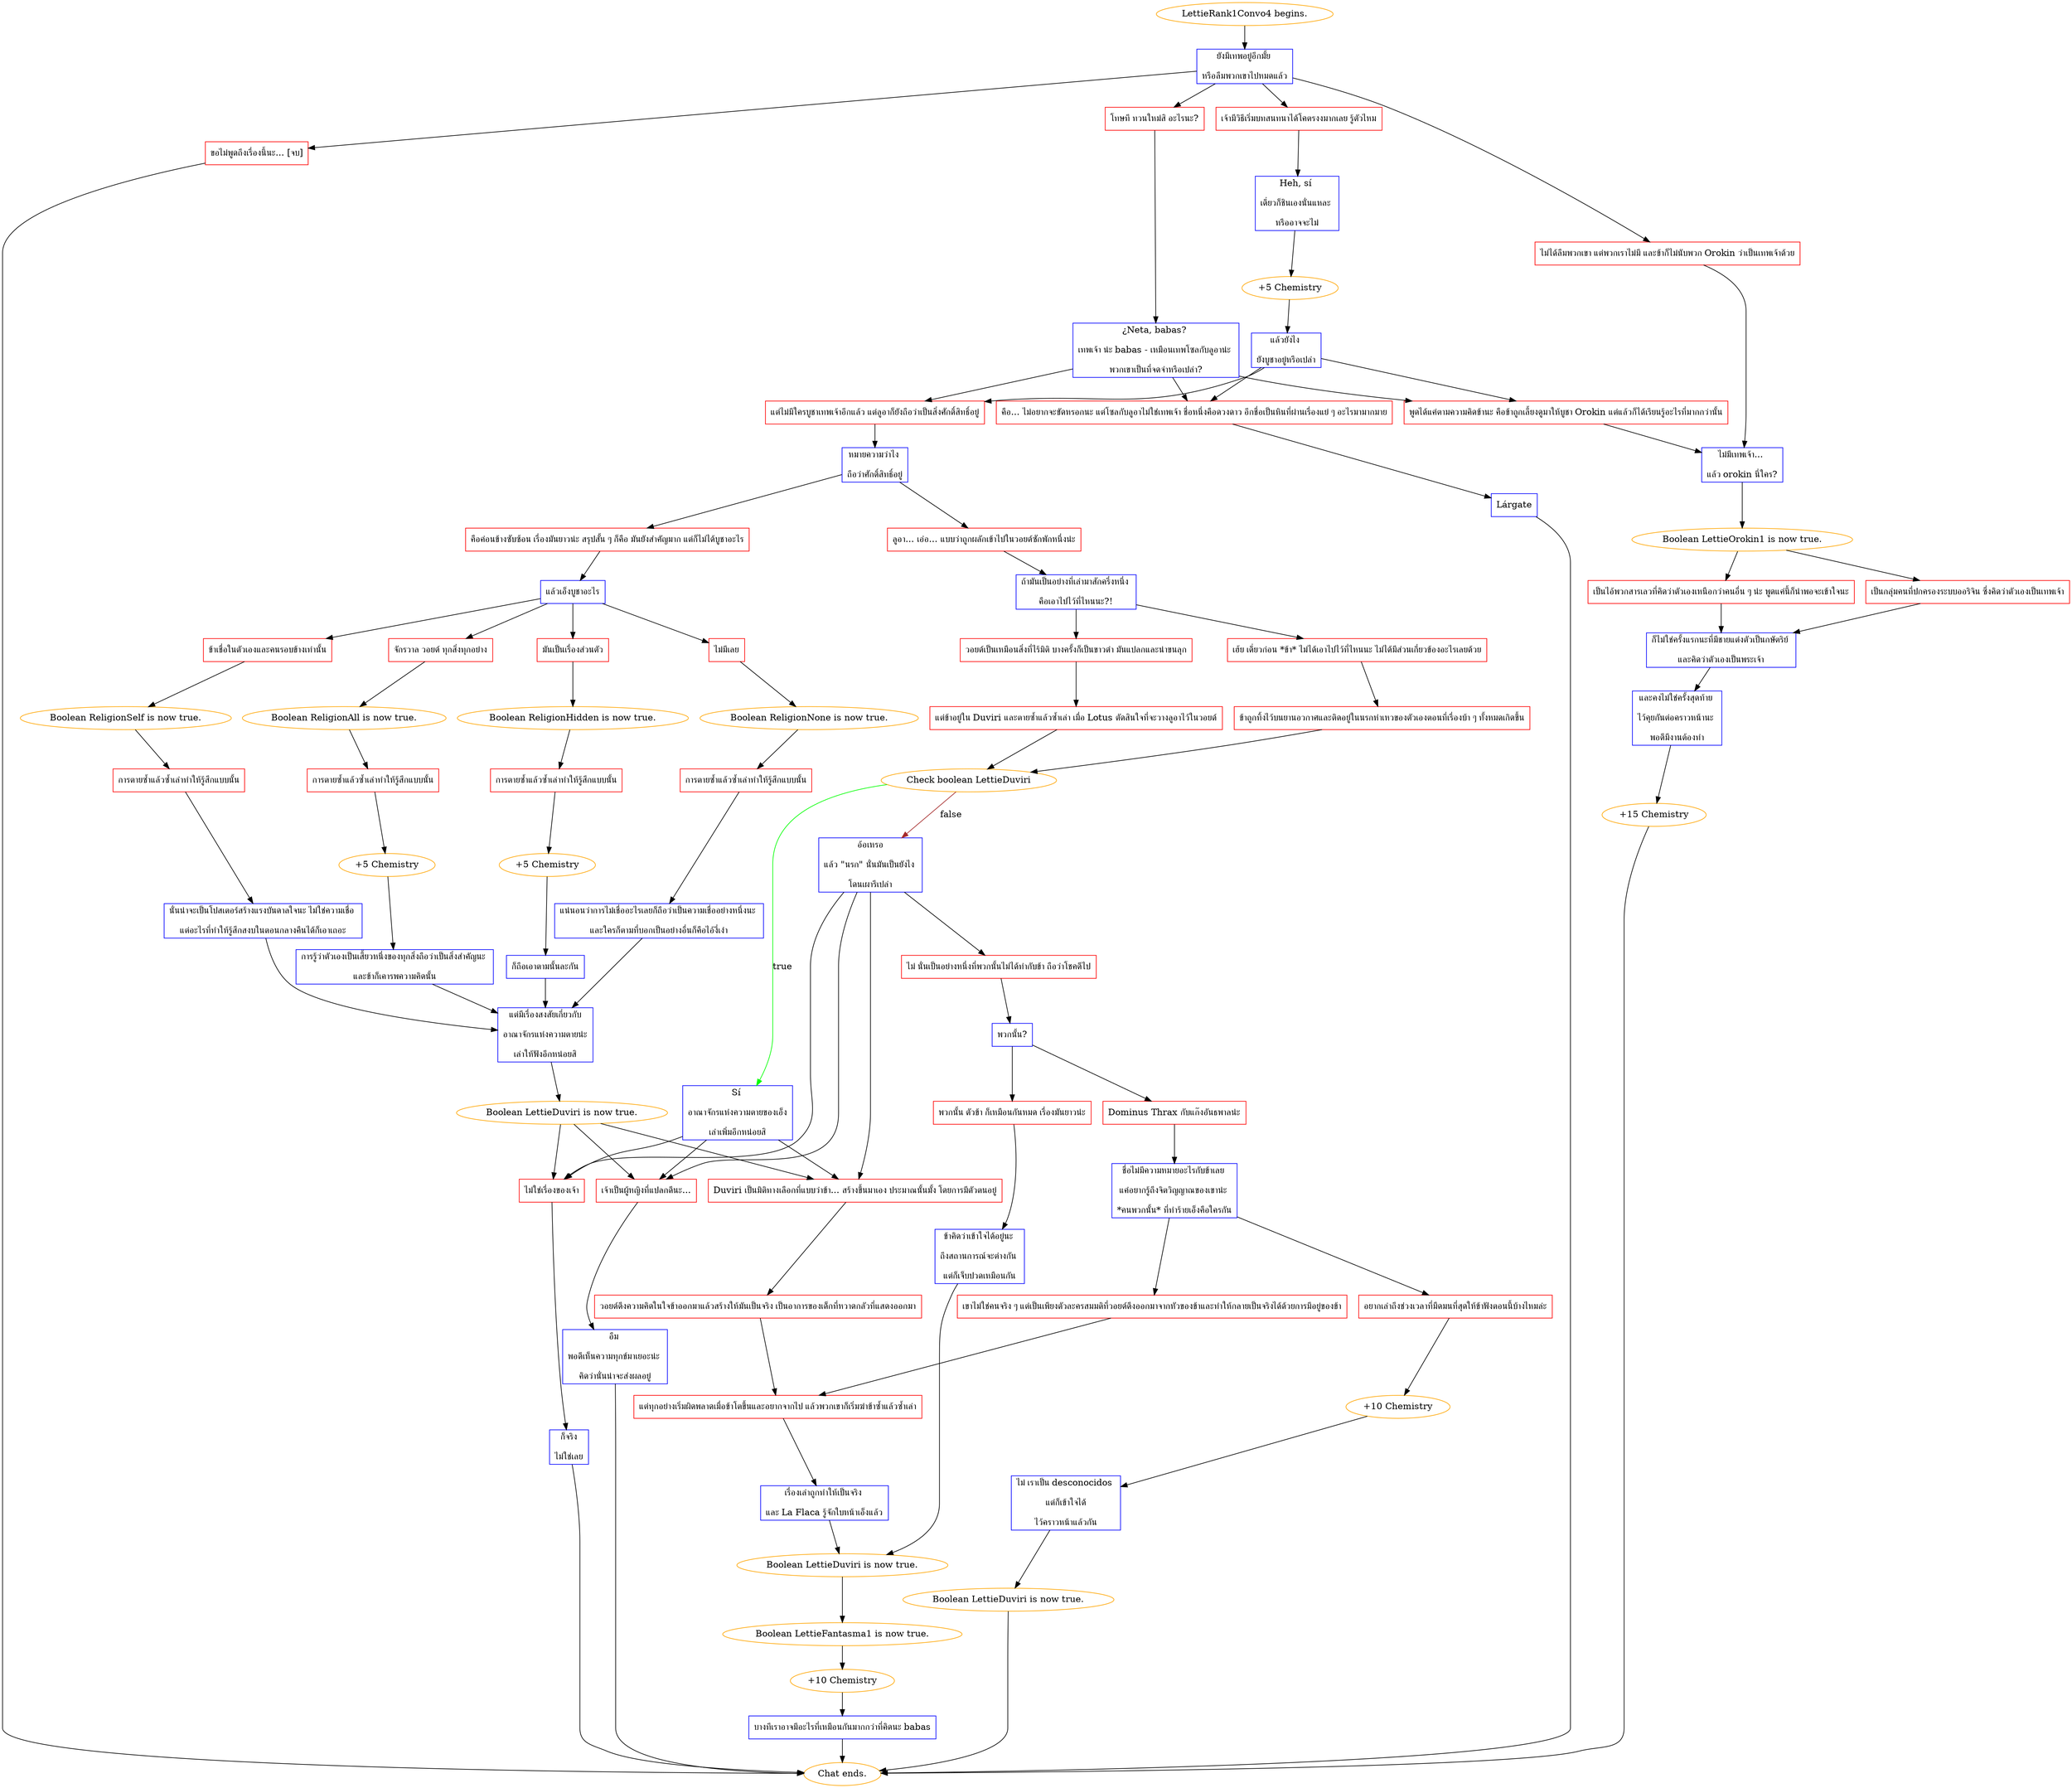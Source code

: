 digraph {
	"LettieRank1Convo4 begins." [color=orange];
		"LettieRank1Convo4 begins." -> j2400603074;
	j2400603074 [label="ยังมีเทพอยู่อีกมั้ย 
หรือลืมพวกเขาไปหมดแล้ว",shape=box,color=blue];
		j2400603074 -> j3450412165;
		j2400603074 -> j3551983921;
		j2400603074 -> j2641794414;
		j2400603074 -> j2182224252;
	j3450412165 [label="โทษที ทวนใหม่สิ อะไรนะ?",shape=box,color=red];
		j3450412165 -> j1038308940;
	j3551983921 [label="เจ้ามีวิธีเริ่มบทสนทนาได้โคตรงงมากเลย รู้ตัวไหม",shape=box,color=red];
		j3551983921 -> j3274048597;
	j2641794414 [label="ขอไม่พูดถึงเรื่องนี้นะ... [จบ]",shape=box,color=red];
		j2641794414 -> "Chat ends.";
	j2182224252 [label="ไม่ได้ลืมพวกเขา แต่พวกเราไม่มี และข้าก็ไม่นับพวก Orokin ว่าเป็นเทพเจ้าด้วย",shape=box,color=red];
		j2182224252 -> j3791720720;
	j1038308940 [label="¿Neta, babas? 
เทพเจ้า น่ะ babas - เหมือนเทพโซลกับลูอาน่ะ 
พวกเขาเป็นที่จดจำหรือเปล่า?",shape=box,color=blue];
		j1038308940 -> j827986708;
		j1038308940 -> j1948275095;
		j1038308940 -> j2050249823;
	j3274048597 [label="Heh, sí 
เดี๋ยวก็ชินเองนั่นแหละ 
หรืออาจจะไม่",shape=box,color=blue];
		j3274048597 -> j922098904;
	"Chat ends." [color=orange];
	j3791720720 [label="ไม่มีเทพเจ้า... 
แล้ว orokin นี่ใคร?",shape=box,color=blue];
		j3791720720 -> j2126616671;
	j827986708 [label="คือ... ไม่อยากจะขัดหรอกนะ แต่โซลกับลูอาไม่ใช่เทพเจ้า ชื่อหนึ่งคือดวงดาว อีกชื่อเป็นหินที่ผ่านเรื่องแย่ ๆ อะไรมามากมาย",shape=box,color=red];
		j827986708 -> j4236534637;
	j1948275095 [label="แต่ไม่มีใครบูชาเทพเจ้าอีกแล้ว แต่ลูอาก็ยังถือว่าเป็นสิ่งศักดิ์สิทธิ์อยู่",shape=box,color=red];
		j1948275095 -> j1731405504;
	j2050249823 [label="พูดได้แค่ตามความคิดข้านะ คือข้าถูกเลี้ยงดูมาให้บูชา Orokin แต่แล้วก็ได้เรียนรู้อะไรที่มากกว่านั้น",shape=box,color=red];
		j2050249823 -> j3791720720;
	j922098904 [label="+5 Chemistry",color=orange];
		j922098904 -> j1855834682;
	j2126616671 [label="Boolean LettieOrokin1 is now true.",color=orange];
		j2126616671 -> j433379542;
		j2126616671 -> j262211460;
	j4236534637 [label="Lárgate",shape=box,color=blue];
		j4236534637 -> "Chat ends.";
	j1731405504 [label="หมายความว่าไง 
ถือว่าศักดิ์สิทธิ์อยู่",shape=box,color=blue];
		j1731405504 -> j1907320166;
		j1731405504 -> j2200134264;
	j1855834682 [label="แล้วยังไง 
ยังบูชาอยู่หรือเปล่า",shape=box,color=blue];
		j1855834682 -> j827986708;
		j1855834682 -> j1948275095;
		j1855834682 -> j2050249823;
	j433379542 [label="เป็นไอ้พวกสารเลวที่คิดว่าตัวเองเหนือกว่าคนอื่น ๆ น่ะ พูดแค่นี้ก็น่าพอจะเข้าใจนะ",shape=box,color=red];
		j433379542 -> j2002506700;
	j262211460 [label="เป็นกลุ่มคนที่ปกครองระบบออริจิน ซึ่งคิดว่าตัวเองเป็นเทพเจ้า",shape=box,color=red];
		j262211460 -> j2002506700;
	j1907320166 [label="ลูอา... เอ่อ... แบบว่าถูกผลักเข้าไปในวอยด์ซักพักหนึ่งน่ะ",shape=box,color=red];
		j1907320166 -> j2859489731;
	j2200134264 [label="คือค่อนข้างซับซ้อน เรื่องมันยาวน่ะ สรุปสั้น ๆ ก็คือ มันยังสำคัญมาก แต่ก็ไม่ได้บูชาอะไร",shape=box,color=red];
		j2200134264 -> j1332436202;
	j2002506700 [label="ก็ไม่ใช่ครั้งแรกนะที่มีชายแต่งตัวเป็นกษัตริย์ 
และคิดว่าตัวเองเป็นพระเจ้า",shape=box,color=blue];
		j2002506700 -> j2689338108;
	j2859489731 [label="ถ้ามันเป็นอย่างที่เล่ามาสักครึ่งหนึ่ง 
คือเอาไปไว้ที่ไหนนะ?!",shape=box,color=blue];
		j2859489731 -> j160840924;
		j2859489731 -> j1419997463;
	j1332436202 [label="แล้วเอ็งบูชาอะไร",shape=box,color=blue];
		j1332436202 -> j3301773340;
		j1332436202 -> j2120198951;
		j1332436202 -> j30641488;
		j1332436202 -> j1940315656;
	j2689338108 [label="และคงไม่ใช่ครั้งสุดท้าย 
ไว้คุยกันต่อคราวหน้านะ 
พอดีมีงานต้องทำ",shape=box,color=blue];
		j2689338108 -> j374273682;
	j160840924 [label="วอยด์เป็นเหมือนสิ่งที่ไร้มิติ บางครั้งก็เป็นขาวดำ มันแปลกและน่าขนลุก",shape=box,color=red];
		j160840924 -> j575858415;
	j1419997463 [label="เฮ้ย เดี๋ยวก่อน *ข้า* ไม่ได้เอาไปไว้ที่ไหนนะ ไม่ได้มีส่วนเกี่ยวข้องอะไรเลยด้วย",shape=box,color=red];
		j1419997463 -> j2970824876;
	j3301773340 [label="จักรวาล วอยด์ ทุกสิ่งทุกอย่าง",shape=box,color=red];
		j3301773340 -> j4007732226;
	j2120198951 [label="ไม่มีเลย",shape=box,color=red];
		j2120198951 -> j4268794876;
	j30641488 [label="ข้าเชื่อในตัวเองและคนรอบข้างเท่านั้น",shape=box,color=red];
		j30641488 -> j1972664292;
	j1940315656 [label="มันเป็นเรื่องส่วนตัว",shape=box,color=red];
		j1940315656 -> j2639979433;
	j374273682 [label="+15 Chemistry",color=orange];
		j374273682 -> "Chat ends.";
	j575858415 [label="แต่ข้าอยู่ใน Duviri และตายซ้ำแล้วซ้ำเล่า เมื่อ Lotus ตัดสินใจที่จะวางลูอาไว้ในวอยด์",shape=box,color=red];
		j575858415 -> j1811373516;
	j2970824876 [label="ข้าถูกทิ้งไว้บนยานอวกาศและติดอยู่ในนรกห่าเหวของตัวเองตอนที่เรื่องบ้า ๆ ทั้งหมดเกิดขึ้น",shape=box,color=red];
		j2970824876 -> j1811373516;
	j4007732226 [label="Boolean ReligionAll is now true.",color=orange];
		j4007732226 -> j4170232411;
	j4268794876 [label="Boolean ReligionNone is now true.",color=orange];
		j4268794876 -> j189258592;
	j1972664292 [label="Boolean ReligionSelf is now true.",color=orange];
		j1972664292 -> j2999255958;
	j2639979433 [label="Boolean ReligionHidden is now true.",color=orange];
		j2639979433 -> j1067642144;
	j1811373516 [label="Check boolean LettieDuviri",color=orange];
		j1811373516 -> j284748019 [label=true,color=green];
		j1811373516 -> j3298865424 [label=false,color=brown];
	j4170232411 [label="การตายซ้ำแล้วซ้ำเล่าทำให้รู้สึกแบบนั้น",shape=box,color=red];
		j4170232411 -> j1106075123;
	j189258592 [label="การตายซ้ำแล้วซ้ำเล่าทำให้รู้สึกแบบนั้น",shape=box,color=red];
		j189258592 -> j1726538073;
	j2999255958 [label="การตายซ้ำแล้วซ้ำเล่าทำให้รู้สึกแบบนั้น",shape=box,color=red];
		j2999255958 -> j1883269603;
	j1067642144 [label="การตายซ้ำแล้วซ้ำเล่าทำให้รู้สึกแบบนั้น",shape=box,color=red];
		j1067642144 -> j49810980;
	j284748019 [label="Sí 
อาณาจักรแห่งความตายของเอ็ง
เล่าเพิ่มอีกหน่อยสิ",shape=box,color=blue];
		j284748019 -> j2372612032;
		j284748019 -> j3036587901;
		j284748019 -> j3765840116;
	j3298865424 [label="อ้อเหรอ
แล้ว \"นรก\" นั่นมันเป็นยังไง 
โดนเผารึเปล่า",shape=box,color=blue];
		j3298865424 -> j2372612032;
		j3298865424 -> j3036587901;
		j3298865424 -> j3765840116;
		j3298865424 -> j2674326845;
	j1106075123 [label="+5 Chemistry",color=orange];
		j1106075123 -> j765664279;
	j1726538073 [label="แน่นอนว่าการไม่เชื่ออะไรเลยก็ถือว่าเป็นความเชื่ออย่างหนึ่งนะ 
และใครก็ตามที่บอกเป็นอย่างอื่นก็คือไอ้งี่เง่า",shape=box,color=blue];
		j1726538073 -> j74670322;
	j1883269603 [label="นั่นน่าจะเป็นโปสเตอร์สร้างแรงบันดาลใจนะ ไม่ใช่ความเชื่อ 
แต่อะไรที่ทำให้รู้สึกสงบในตอนกลางคืนได้ก็เอาเถอะ",shape=box,color=blue];
		j1883269603 -> j74670322;
	j49810980 [label="+5 Chemistry",color=orange];
		j49810980 -> j3238203989;
	j2372612032 [label="Duviri เป็นมิติทางเลือกที่แบบว่าข้า... สร้างขึ้นมาเอง ประมาณนั้นมั้ง โดยการมีตัวตนอยู่",shape=box,color=red];
		j2372612032 -> j1632042375;
	j3036587901 [label="เจ้าเป็นผู้หญิงที่แปลกดีนะ...",shape=box,color=red];
		j3036587901 -> j857195126;
	j3765840116 [label="ไม่ใช่เรื่องของเจ้า",shape=box,color=red];
		j3765840116 -> j2827842144;
	j2674326845 [label="ไม่ นั่นเป็นอย่างหนึ่งที่พวกนั้นไม่ได้ทำกับข้า ถือว่าโชคดีไป",shape=box,color=red];
		j2674326845 -> j1324602363;
	j765664279 [label="การรู้ว่าตัวเองเป็นเสี้ยวหนึ่งของทุกสิ่งถือว่าเป็นสิ่งสำคัญนะ 
และข้าก็เคารพความคิดนั้น",shape=box,color=blue];
		j765664279 -> j74670322;
	j74670322 [label="แต่มีเรื่องสงสัยเกี่ยวกับ
อาณาจักรแห่งความตายน่ะ
เล่าให้ฟังอีกหน่อยสิ",shape=box,color=blue];
		j74670322 -> j547942567;
	j3238203989 [label="ก็ถือเอาตามนั้นละกัน",shape=box,color=blue];
		j3238203989 -> j74670322;
	j1632042375 [label="วอยด์ดึงความคิดในใจข้าออกมาแล้วสร้างให้มันเป็นจริง เป็นอาการของเด็กที่หวาดกลัวที่แสดงออกมา",shape=box,color=red];
		j1632042375 -> j3338644008;
	j857195126 [label="อืม 
พอดีเห็นความทุกข์มาเยอะน่ะ 
คิดว่านั่นน่าจะส่งผลอยู่",shape=box,color=blue];
		j857195126 -> "Chat ends.";
	j2827842144 [label="ก็จริง
ไม่ใช่เลย",shape=box,color=blue];
		j2827842144 -> "Chat ends.";
	j1324602363 [label="พวกนั้น?",shape=box,color=blue];
		j1324602363 -> j1461524022;
		j1324602363 -> j3210087862;
	j547942567 [label="Boolean LettieDuviri is now true.",color=orange];
		j547942567 -> j2372612032;
		j547942567 -> j3036587901;
		j547942567 -> j3765840116;
	j3338644008 [label="แต่ทุกอย่างเริ่มผิดพลาดเมื่อข้าโตขึ้นและอยากจากไป แล้วพวกเขาก็เริ่มฆ่าข้าซ้ำแล้วซ้ำเล่า",shape=box,color=red];
		j3338644008 -> j2377392435;
	j1461524022 [label="Dominus Thrax กับแก๊งอันธพาลน่ะ",shape=box,color=red];
		j1461524022 -> j2131754543;
	j3210087862 [label="พวกนั้น ตัวข้า ก็เหมือนกันหมด เรื่องมันยาวน่ะ",shape=box,color=red];
		j3210087862 -> j3028147913;
	j2377392435 [label="เรื่องเล่าถูกทำให้เป็นจริง 
และ La Flaca รู้จักใบหน้าเอ็งแล้ว",shape=box,color=blue];
		j2377392435 -> j881862129;
	j2131754543 [label="ชื่อไม่มีความหมายอะไรกับข้าเลย 
แค่อยากรู้ถึงจิตวิญญาณของเขาน่ะ 
*คนพวกนั้น* ที่ทำร้ายเอ็งคือใครกัน",shape=box,color=blue];
		j2131754543 -> j2480608690;
		j2131754543 -> j2835199428;
	j3028147913 [label="ข้าคิดว่าเข้าใจได้อยู่นะ 
ถึงสถานการณ์จะต่างกัน 
แต่ก็เจ็บปวดเหมือนกัน",shape=box,color=blue];
		j3028147913 -> j881862129;
	j881862129 [label="Boolean LettieDuviri is now true.",color=orange];
		j881862129 -> j3299506248;
	j2480608690 [label="เขาไม่ใช่คนจริง ๆ แต่เป็นเพียงตัวละครสมมติที่วอยด์ดึงออกมาจากหัวของข้าและทำให้กลายเป็นจริงได้ด้วยการมีอยู่ของข้า",shape=box,color=red];
		j2480608690 -> j3338644008;
	j2835199428 [label="อยากเล่าถึงช่วงเวลาที่มืดมนที่สุดให้ข้าฟังตอนนี้บ้างไหมล่ะ",shape=box,color=red];
		j2835199428 -> j1737810401;
	j3299506248 [label="Boolean LettieFantasma1 is now true.",color=orange];
		j3299506248 -> j197228074;
	j1737810401 [label="+10 Chemistry",color=orange];
		j1737810401 -> j3321458864;
	j197228074 [label="+10 Chemistry",color=orange];
		j197228074 -> j2976204360;
	j3321458864 [label="ไม่ เราเป็น desconocidos 
แต่ก็เข้าใจได้
ไว้คราวหน้าแล้วกัน",shape=box,color=blue];
		j3321458864 -> j2620081815;
	j2976204360 [label="บางทีเราอาจมีอะไรที่เหมือนกันมากกว่าที่คิดนะ babas",shape=box,color=blue];
		j2976204360 -> "Chat ends.";
	j2620081815 [label="Boolean LettieDuviri is now true.",color=orange];
		j2620081815 -> "Chat ends.";
}